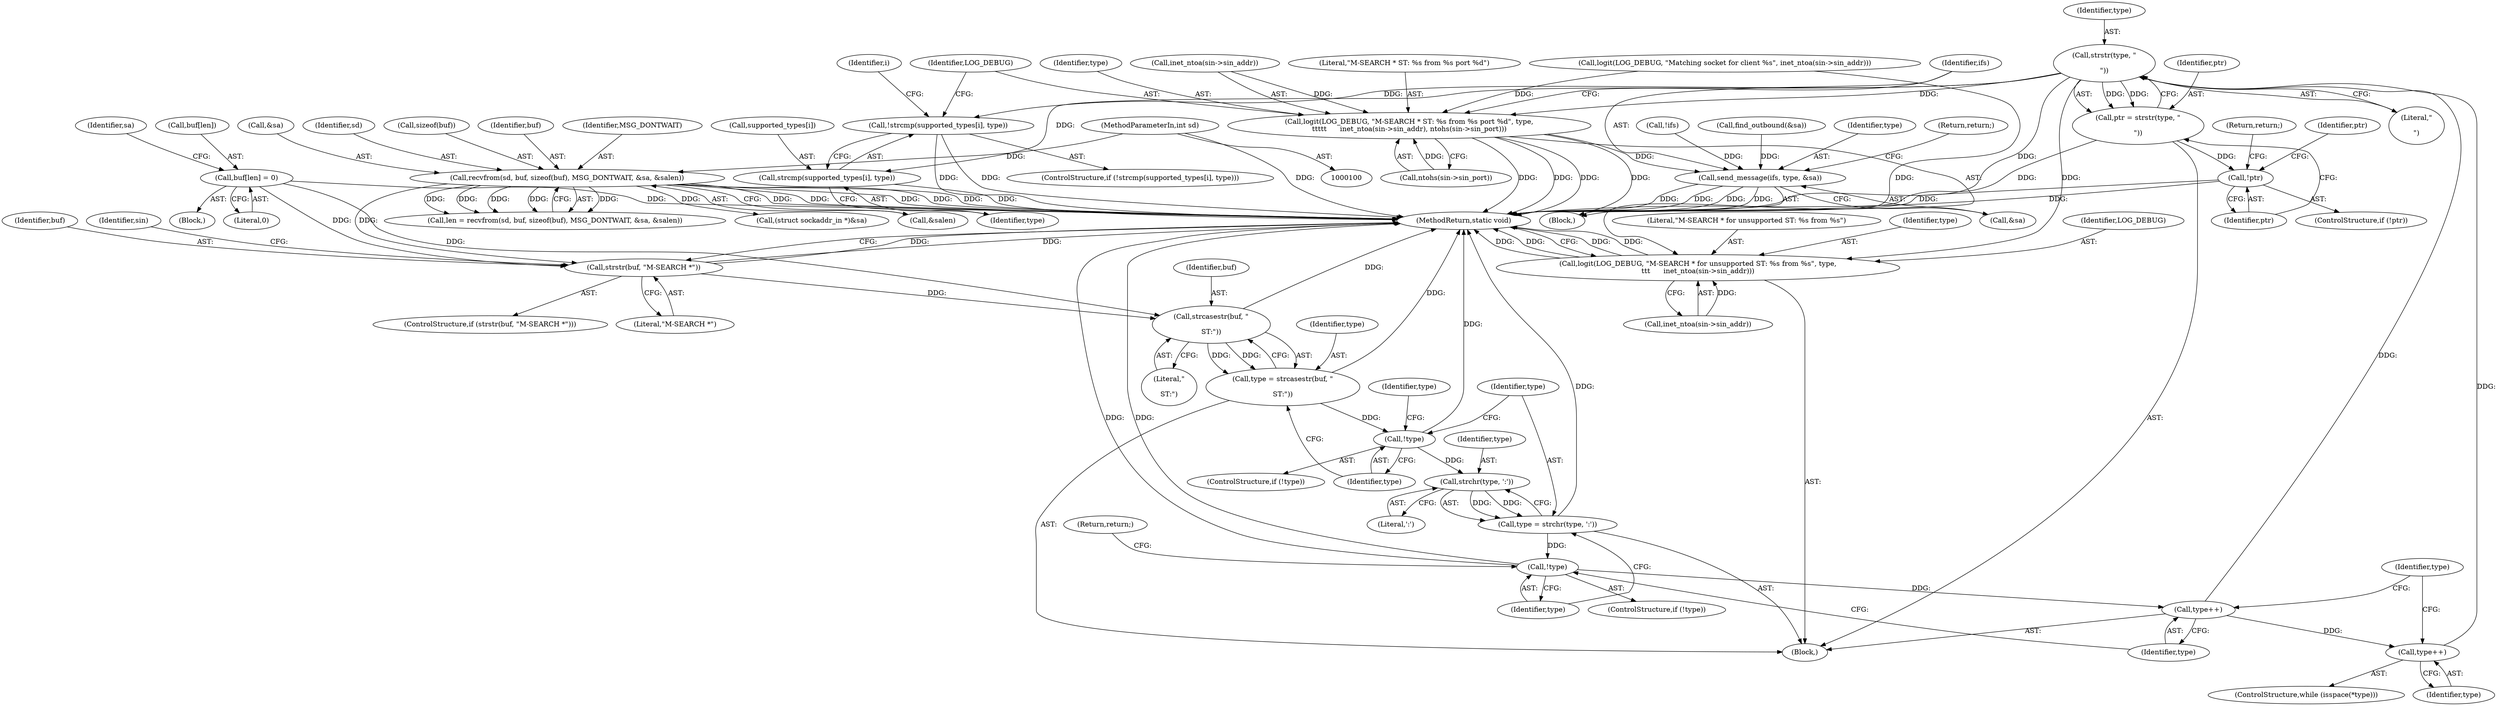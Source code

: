 digraph "1_ssdp-responder_ce04b1f29a137198182f60bbb628d5ceb8171765@API" {
"1000218" [label="(Call,strstr(type, \"\r\n\"))"];
"1000208" [label="(Call,type++)"];
"1000205" [label="(Call,!type)"];
"1000199" [label="(Call,type = strchr(type, ':'))"];
"1000201" [label="(Call,strchr(type, ':'))"];
"1000187" [label="(Call,!type)"];
"1000181" [label="(Call,type = strcasestr(buf, \"\r\nST:\"))"];
"1000183" [label="(Call,strcasestr(buf, \"\r\nST:\"))"];
"1000129" [label="(Call,buf[len] = 0)"];
"1000142" [label="(Call,strstr(buf, \"M-SEARCH *\"))"];
"1000114" [label="(Call,recvfrom(sd, buf, sizeof(buf), MSG_DONTWAIT, &sa, &salen))"];
"1000101" [label="(MethodParameterIn,int sd)"];
"1000214" [label="(Call,type++)"];
"1000216" [label="(Call,ptr = strstr(type, \"\r\n\"))"];
"1000222" [label="(Call,!ptr)"];
"1000240" [label="(Call,!strcmp(supported_types[i], type))"];
"1000241" [label="(Call,strcmp(supported_types[i], type))"];
"1000247" [label="(Call,logit(LOG_DEBUG, \"M-SEARCH * ST: %s from %s port %d\", type,\n\t\t\t\t\t      inet_ntoa(sin->sin_addr), ntohs(sin->sin_port)))"];
"1000259" [label="(Call,send_message(ifs, type, &sa))"];
"1000265" [label="(Call,logit(LOG_DEBUG, \"M-SEARCH * for unsupported ST: %s from %s\", type,\n\t\t\t      inet_ntoa(sin->sin_addr)))"];
"1000214" [label="(Call,type++)"];
"1000219" [label="(Identifier,type)"];
"1000218" [label="(Call,strstr(type, \"\r\n\"))"];
"1000199" [label="(Call,type = strchr(type, ':'))"];
"1000142" [label="(Call,strstr(buf, \"M-SEARCH *\"))"];
"1000217" [label="(Identifier,ptr)"];
"1000255" [label="(Call,ntohs(sin->sin_port))"];
"1000183" [label="(Call,strcasestr(buf, \"\r\nST:\"))"];
"1000213" [label="(Identifier,type)"];
"1000130" [label="(Call,buf[len])"];
"1000129" [label="(Call,buf[len] = 0)"];
"1000264" [label="(Return,return;)"];
"1000246" [label="(Block,)"];
"1000200" [label="(Identifier,type)"];
"1000119" [label="(Identifier,MSG_DONTWAIT)"];
"1000251" [label="(Call,inet_ntoa(sin->sin_addr))"];
"1000267" [label="(Literal,\"M-SEARCH * for unsupported ST: %s from %s\")"];
"1000207" [label="(Return,return;)"];
"1000163" [label="(Call,!ifs)"];
"1000265" [label="(Call,logit(LOG_DEBUG, \"M-SEARCH * for unsupported ST: %s from %s\", type,\n\t\t\t      inet_ntoa(sin->sin_addr)))"];
"1000202" [label="(Identifier,type)"];
"1000114" [label="(Call,recvfrom(sd, buf, sizeof(buf), MSG_DONTWAIT, &sa, &salen))"];
"1000245" [label="(Identifier,type)"];
"1000216" [label="(Call,ptr = strstr(type, \"\r\n\"))"];
"1000208" [label="(Call,type++)"];
"1000268" [label="(Identifier,type)"];
"1000159" [label="(Call,find_outbound(&sa))"];
"1000203" [label="(Literal,':')"];
"1000266" [label="(Identifier,LOG_DEBUG)"];
"1000120" [label="(Call,&sa)"];
"1000224" [label="(Return,return;)"];
"1000201" [label="(Call,strchr(type, ':'))"];
"1000262" [label="(Call,&sa)"];
"1000273" [label="(MethodReturn,static void)"];
"1000143" [label="(Identifier,buf)"];
"1000210" [label="(ControlStructure,while (isspace(*type)))"];
"1000122" [label="(Call,&salen)"];
"1000115" [label="(Identifier,sd)"];
"1000249" [label="(Literal,\"M-SEARCH * ST: %s from %s port %d\")"];
"1000247" [label="(Call,logit(LOG_DEBUG, \"M-SEARCH * ST: %s from %s port %d\", type,\n\t\t\t\t\t      inet_ntoa(sin->sin_addr), ntohs(sin->sin_port)))"];
"1000206" [label="(Identifier,type)"];
"1000144" [label="(Literal,\"M-SEARCH *\")"];
"1000240" [label="(Call,!strcmp(supported_types[i], type))"];
"1000241" [label="(Call,strcmp(supported_types[i], type))"];
"1000220" [label="(Literal,\"\r\n\")"];
"1000237" [label="(Identifier,i)"];
"1000186" [label="(ControlStructure,if (!type))"];
"1000185" [label="(Literal,\"\r\nST:\")"];
"1000141" [label="(ControlStructure,if (strstr(buf, \"M-SEARCH *\")))"];
"1000117" [label="(Call,sizeof(buf))"];
"1000260" [label="(Identifier,ifs)"];
"1000215" [label="(Identifier,type)"];
"1000242" [label="(Call,supported_types[i])"];
"1000174" [label="(Call,logit(LOG_DEBUG, \"Matching socket for client %s\", inet_ntoa(sin->sin_addr)))"];
"1000181" [label="(Call,type = strcasestr(buf, \"\r\nST:\"))"];
"1000248" [label="(Identifier,LOG_DEBUG)"];
"1000222" [label="(Call,!ptr)"];
"1000128" [label="(Block,)"];
"1000209" [label="(Identifier,type)"];
"1000116" [label="(Identifier,buf)"];
"1000133" [label="(Literal,0)"];
"1000187" [label="(Call,!type)"];
"1000188" [label="(Identifier,type)"];
"1000191" [label="(Identifier,type)"];
"1000184" [label="(Identifier,buf)"];
"1000223" [label="(Identifier,ptr)"];
"1000227" [label="(Identifier,ptr)"];
"1000259" [label="(Call,send_message(ifs, type, &sa))"];
"1000152" [label="(Identifier,sin)"];
"1000204" [label="(ControlStructure,if (!type))"];
"1000205" [label="(Call,!type)"];
"1000261" [label="(Identifier,type)"];
"1000269" [label="(Call,inet_ntoa(sin->sin_addr))"];
"1000112" [label="(Call,len = recvfrom(sd, buf, sizeof(buf), MSG_DONTWAIT, &sa, &salen))"];
"1000250" [label="(Identifier,type)"];
"1000182" [label="(Identifier,type)"];
"1000239" [label="(ControlStructure,if (!strcmp(supported_types[i], type)))"];
"1000137" [label="(Identifier,sa)"];
"1000101" [label="(MethodParameterIn,int sd)"];
"1000153" [label="(Call,(struct sockaddr_in *)&sa)"];
"1000221" [label="(ControlStructure,if (!ptr))"];
"1000145" [label="(Block,)"];
"1000218" -> "1000216"  [label="AST: "];
"1000218" -> "1000220"  [label="CFG: "];
"1000219" -> "1000218"  [label="AST: "];
"1000220" -> "1000218"  [label="AST: "];
"1000216" -> "1000218"  [label="CFG: "];
"1000218" -> "1000273"  [label="DDG: "];
"1000218" -> "1000216"  [label="DDG: "];
"1000218" -> "1000216"  [label="DDG: "];
"1000208" -> "1000218"  [label="DDG: "];
"1000214" -> "1000218"  [label="DDG: "];
"1000218" -> "1000240"  [label="DDG: "];
"1000218" -> "1000241"  [label="DDG: "];
"1000218" -> "1000247"  [label="DDG: "];
"1000218" -> "1000265"  [label="DDG: "];
"1000208" -> "1000145"  [label="AST: "];
"1000208" -> "1000209"  [label="CFG: "];
"1000209" -> "1000208"  [label="AST: "];
"1000213" -> "1000208"  [label="CFG: "];
"1000205" -> "1000208"  [label="DDG: "];
"1000208" -> "1000214"  [label="DDG: "];
"1000205" -> "1000204"  [label="AST: "];
"1000205" -> "1000206"  [label="CFG: "];
"1000206" -> "1000205"  [label="AST: "];
"1000207" -> "1000205"  [label="CFG: "];
"1000209" -> "1000205"  [label="CFG: "];
"1000205" -> "1000273"  [label="DDG: "];
"1000205" -> "1000273"  [label="DDG: "];
"1000199" -> "1000205"  [label="DDG: "];
"1000199" -> "1000145"  [label="AST: "];
"1000199" -> "1000201"  [label="CFG: "];
"1000200" -> "1000199"  [label="AST: "];
"1000201" -> "1000199"  [label="AST: "];
"1000206" -> "1000199"  [label="CFG: "];
"1000199" -> "1000273"  [label="DDG: "];
"1000201" -> "1000199"  [label="DDG: "];
"1000201" -> "1000199"  [label="DDG: "];
"1000201" -> "1000203"  [label="CFG: "];
"1000202" -> "1000201"  [label="AST: "];
"1000203" -> "1000201"  [label="AST: "];
"1000187" -> "1000201"  [label="DDG: "];
"1000187" -> "1000186"  [label="AST: "];
"1000187" -> "1000188"  [label="CFG: "];
"1000188" -> "1000187"  [label="AST: "];
"1000191" -> "1000187"  [label="CFG: "];
"1000200" -> "1000187"  [label="CFG: "];
"1000187" -> "1000273"  [label="DDG: "];
"1000181" -> "1000187"  [label="DDG: "];
"1000181" -> "1000145"  [label="AST: "];
"1000181" -> "1000183"  [label="CFG: "];
"1000182" -> "1000181"  [label="AST: "];
"1000183" -> "1000181"  [label="AST: "];
"1000188" -> "1000181"  [label="CFG: "];
"1000181" -> "1000273"  [label="DDG: "];
"1000183" -> "1000181"  [label="DDG: "];
"1000183" -> "1000181"  [label="DDG: "];
"1000183" -> "1000185"  [label="CFG: "];
"1000184" -> "1000183"  [label="AST: "];
"1000185" -> "1000183"  [label="AST: "];
"1000183" -> "1000273"  [label="DDG: "];
"1000129" -> "1000183"  [label="DDG: "];
"1000142" -> "1000183"  [label="DDG: "];
"1000129" -> "1000128"  [label="AST: "];
"1000129" -> "1000133"  [label="CFG: "];
"1000130" -> "1000129"  [label="AST: "];
"1000133" -> "1000129"  [label="AST: "];
"1000137" -> "1000129"  [label="CFG: "];
"1000129" -> "1000273"  [label="DDG: "];
"1000129" -> "1000142"  [label="DDG: "];
"1000142" -> "1000141"  [label="AST: "];
"1000142" -> "1000144"  [label="CFG: "];
"1000143" -> "1000142"  [label="AST: "];
"1000144" -> "1000142"  [label="AST: "];
"1000152" -> "1000142"  [label="CFG: "];
"1000273" -> "1000142"  [label="CFG: "];
"1000142" -> "1000273"  [label="DDG: "];
"1000142" -> "1000273"  [label="DDG: "];
"1000114" -> "1000142"  [label="DDG: "];
"1000114" -> "1000112"  [label="AST: "];
"1000114" -> "1000122"  [label="CFG: "];
"1000115" -> "1000114"  [label="AST: "];
"1000116" -> "1000114"  [label="AST: "];
"1000117" -> "1000114"  [label="AST: "];
"1000119" -> "1000114"  [label="AST: "];
"1000120" -> "1000114"  [label="AST: "];
"1000122" -> "1000114"  [label="AST: "];
"1000112" -> "1000114"  [label="CFG: "];
"1000114" -> "1000273"  [label="DDG: "];
"1000114" -> "1000273"  [label="DDG: "];
"1000114" -> "1000273"  [label="DDG: "];
"1000114" -> "1000273"  [label="DDG: "];
"1000114" -> "1000273"  [label="DDG: "];
"1000114" -> "1000112"  [label="DDG: "];
"1000114" -> "1000112"  [label="DDG: "];
"1000114" -> "1000112"  [label="DDG: "];
"1000114" -> "1000112"  [label="DDG: "];
"1000114" -> "1000112"  [label="DDG: "];
"1000101" -> "1000114"  [label="DDG: "];
"1000114" -> "1000153"  [label="DDG: "];
"1000101" -> "1000100"  [label="AST: "];
"1000101" -> "1000273"  [label="DDG: "];
"1000214" -> "1000210"  [label="AST: "];
"1000214" -> "1000215"  [label="CFG: "];
"1000215" -> "1000214"  [label="AST: "];
"1000213" -> "1000214"  [label="CFG: "];
"1000216" -> "1000145"  [label="AST: "];
"1000217" -> "1000216"  [label="AST: "];
"1000223" -> "1000216"  [label="CFG: "];
"1000216" -> "1000273"  [label="DDG: "];
"1000216" -> "1000222"  [label="DDG: "];
"1000222" -> "1000221"  [label="AST: "];
"1000222" -> "1000223"  [label="CFG: "];
"1000223" -> "1000222"  [label="AST: "];
"1000224" -> "1000222"  [label="CFG: "];
"1000227" -> "1000222"  [label="CFG: "];
"1000222" -> "1000273"  [label="DDG: "];
"1000222" -> "1000273"  [label="DDG: "];
"1000240" -> "1000239"  [label="AST: "];
"1000240" -> "1000241"  [label="CFG: "];
"1000241" -> "1000240"  [label="AST: "];
"1000248" -> "1000240"  [label="CFG: "];
"1000237" -> "1000240"  [label="CFG: "];
"1000240" -> "1000273"  [label="DDG: "];
"1000240" -> "1000273"  [label="DDG: "];
"1000241" -> "1000245"  [label="CFG: "];
"1000242" -> "1000241"  [label="AST: "];
"1000245" -> "1000241"  [label="AST: "];
"1000241" -> "1000273"  [label="DDG: "];
"1000247" -> "1000246"  [label="AST: "];
"1000247" -> "1000255"  [label="CFG: "];
"1000248" -> "1000247"  [label="AST: "];
"1000249" -> "1000247"  [label="AST: "];
"1000250" -> "1000247"  [label="AST: "];
"1000251" -> "1000247"  [label="AST: "];
"1000255" -> "1000247"  [label="AST: "];
"1000260" -> "1000247"  [label="CFG: "];
"1000247" -> "1000273"  [label="DDG: "];
"1000247" -> "1000273"  [label="DDG: "];
"1000247" -> "1000273"  [label="DDG: "];
"1000247" -> "1000273"  [label="DDG: "];
"1000174" -> "1000247"  [label="DDG: "];
"1000251" -> "1000247"  [label="DDG: "];
"1000255" -> "1000247"  [label="DDG: "];
"1000247" -> "1000259"  [label="DDG: "];
"1000259" -> "1000246"  [label="AST: "];
"1000259" -> "1000262"  [label="CFG: "];
"1000260" -> "1000259"  [label="AST: "];
"1000261" -> "1000259"  [label="AST: "];
"1000262" -> "1000259"  [label="AST: "];
"1000264" -> "1000259"  [label="CFG: "];
"1000259" -> "1000273"  [label="DDG: "];
"1000259" -> "1000273"  [label="DDG: "];
"1000259" -> "1000273"  [label="DDG: "];
"1000259" -> "1000273"  [label="DDG: "];
"1000163" -> "1000259"  [label="DDG: "];
"1000159" -> "1000259"  [label="DDG: "];
"1000265" -> "1000145"  [label="AST: "];
"1000265" -> "1000269"  [label="CFG: "];
"1000266" -> "1000265"  [label="AST: "];
"1000267" -> "1000265"  [label="AST: "];
"1000268" -> "1000265"  [label="AST: "];
"1000269" -> "1000265"  [label="AST: "];
"1000273" -> "1000265"  [label="CFG: "];
"1000265" -> "1000273"  [label="DDG: "];
"1000265" -> "1000273"  [label="DDG: "];
"1000265" -> "1000273"  [label="DDG: "];
"1000265" -> "1000273"  [label="DDG: "];
"1000174" -> "1000265"  [label="DDG: "];
"1000269" -> "1000265"  [label="DDG: "];
}
